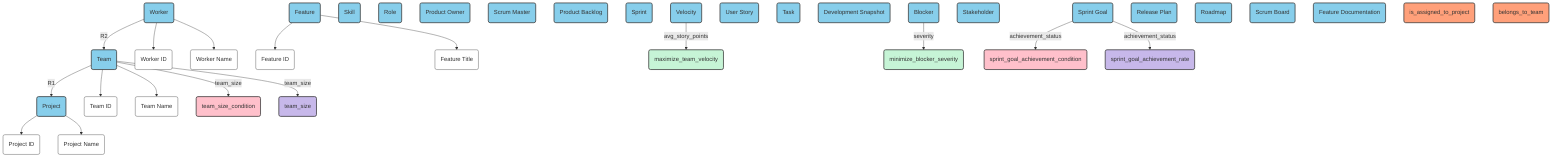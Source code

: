 graph TD
    %% Entities
    classDef entity fill:#87CEEB,stroke:#333,stroke-width:2px;
    P(Project):::entity
    T(Team):::entity
    W(Worker):::entity
    F(Feature):::entity
    S(Skill):::entity
    R(Role):::entity
    PO(Product Owner):::entity
    SM(Scrum Master):::entity
    PB(Product Backlog):::entity
    SP(Sprint):::entity
    SG(Sprint Goal):::entity
    US(User Story):::entity
    TSK(Task):::entity
    DEV(Development Snapshot):::entity
    BL(Blocker):::entity
    SH(Stakeholder):::entity
    VEL(Velocity):::entity
    REP(Release Plan):::entity
    RM(Roadmap):::entity
    SCB(Scrum Board):::entity
    FED(Feature Documentation):::entity

    %% Attributes
    classDef attribute fill:#FFFFFF,stroke:#333,stroke-width:1px;
    P_id(Project ID):::attribute
    P_name(Project Name):::attribute
    T_id(Team ID):::attribute
    T_name(Team Name):::attribute
    W_id(Worker ID):::attribute
    W_name(Worker Name):::attribute
    F_id(Feature ID):::attribute
    F_title(Feature Title):::attribute

    %% Entity-Attribute Connections
    P --> P_id
    P --> P_name
    T --> T_id
    T --> T_name
    W --> W_id
    W --> W_name
    F --> F_id
    F --> F_title

    %% Relations
    classDef relation fill:#FFA07A,stroke:#333,stroke-width:2px;
    R1(is_assigned_to_project):::relation
    R2(belongs_to_team):::relation
    T -->|R1| P
    W -->|R2| T

    %% Goals
    classDef goal fill:#C6F4D6,stroke:#333,stroke-width:2px;
    G0(maximize_team_velocity):::goal
    G1(minimize_blocker_severity):::goal
    VEL -->|avg_story_points| G0
    BL -->|severity| G1

    %% Conditions
    classDef condition fill:#FFC0CB,stroke:#333,stroke-width:2px;
    C0(team_size_condition):::condition
    C1(sprint_goal_achievement_condition):::condition
    T -->|team_size| C0
    SG -->|achievement_status| C1

    %% Decision Variables
    classDef decisionVariable fill:#C7B8EA,stroke:#333,stroke-width:2px;
    D0(team_size):::decisionVariable
    D1(sprint_goal_achievement_rate):::decisionVariable
    T -->|team_size| D0
    SG -->|achievement_status| D1